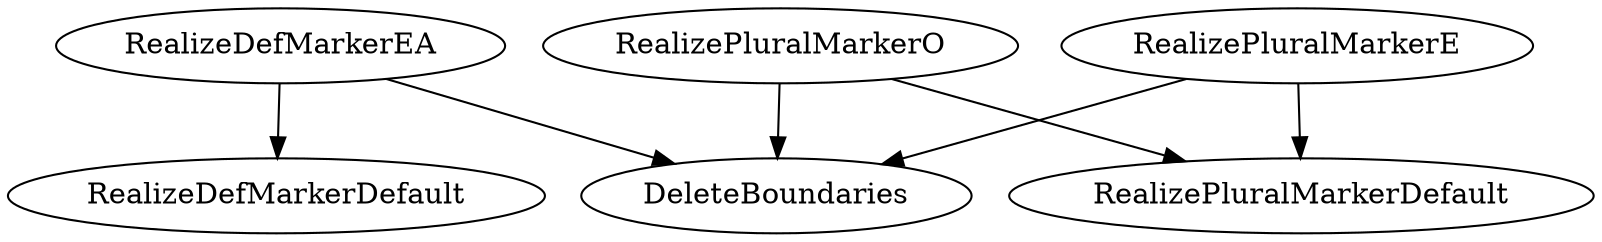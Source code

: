 digraph {
RealizePluralMarkerE -> DeleteBoundaries;
RealizePluralMarkerE -> RealizePluralMarkerDefault;
RealizeDefMarkerEA -> DeleteBoundaries;
RealizeDefMarkerEA -> RealizeDefMarkerDefault;
RealizePluralMarkerO -> DeleteBoundaries;
RealizePluralMarkerO -> RealizePluralMarkerDefault;
}
